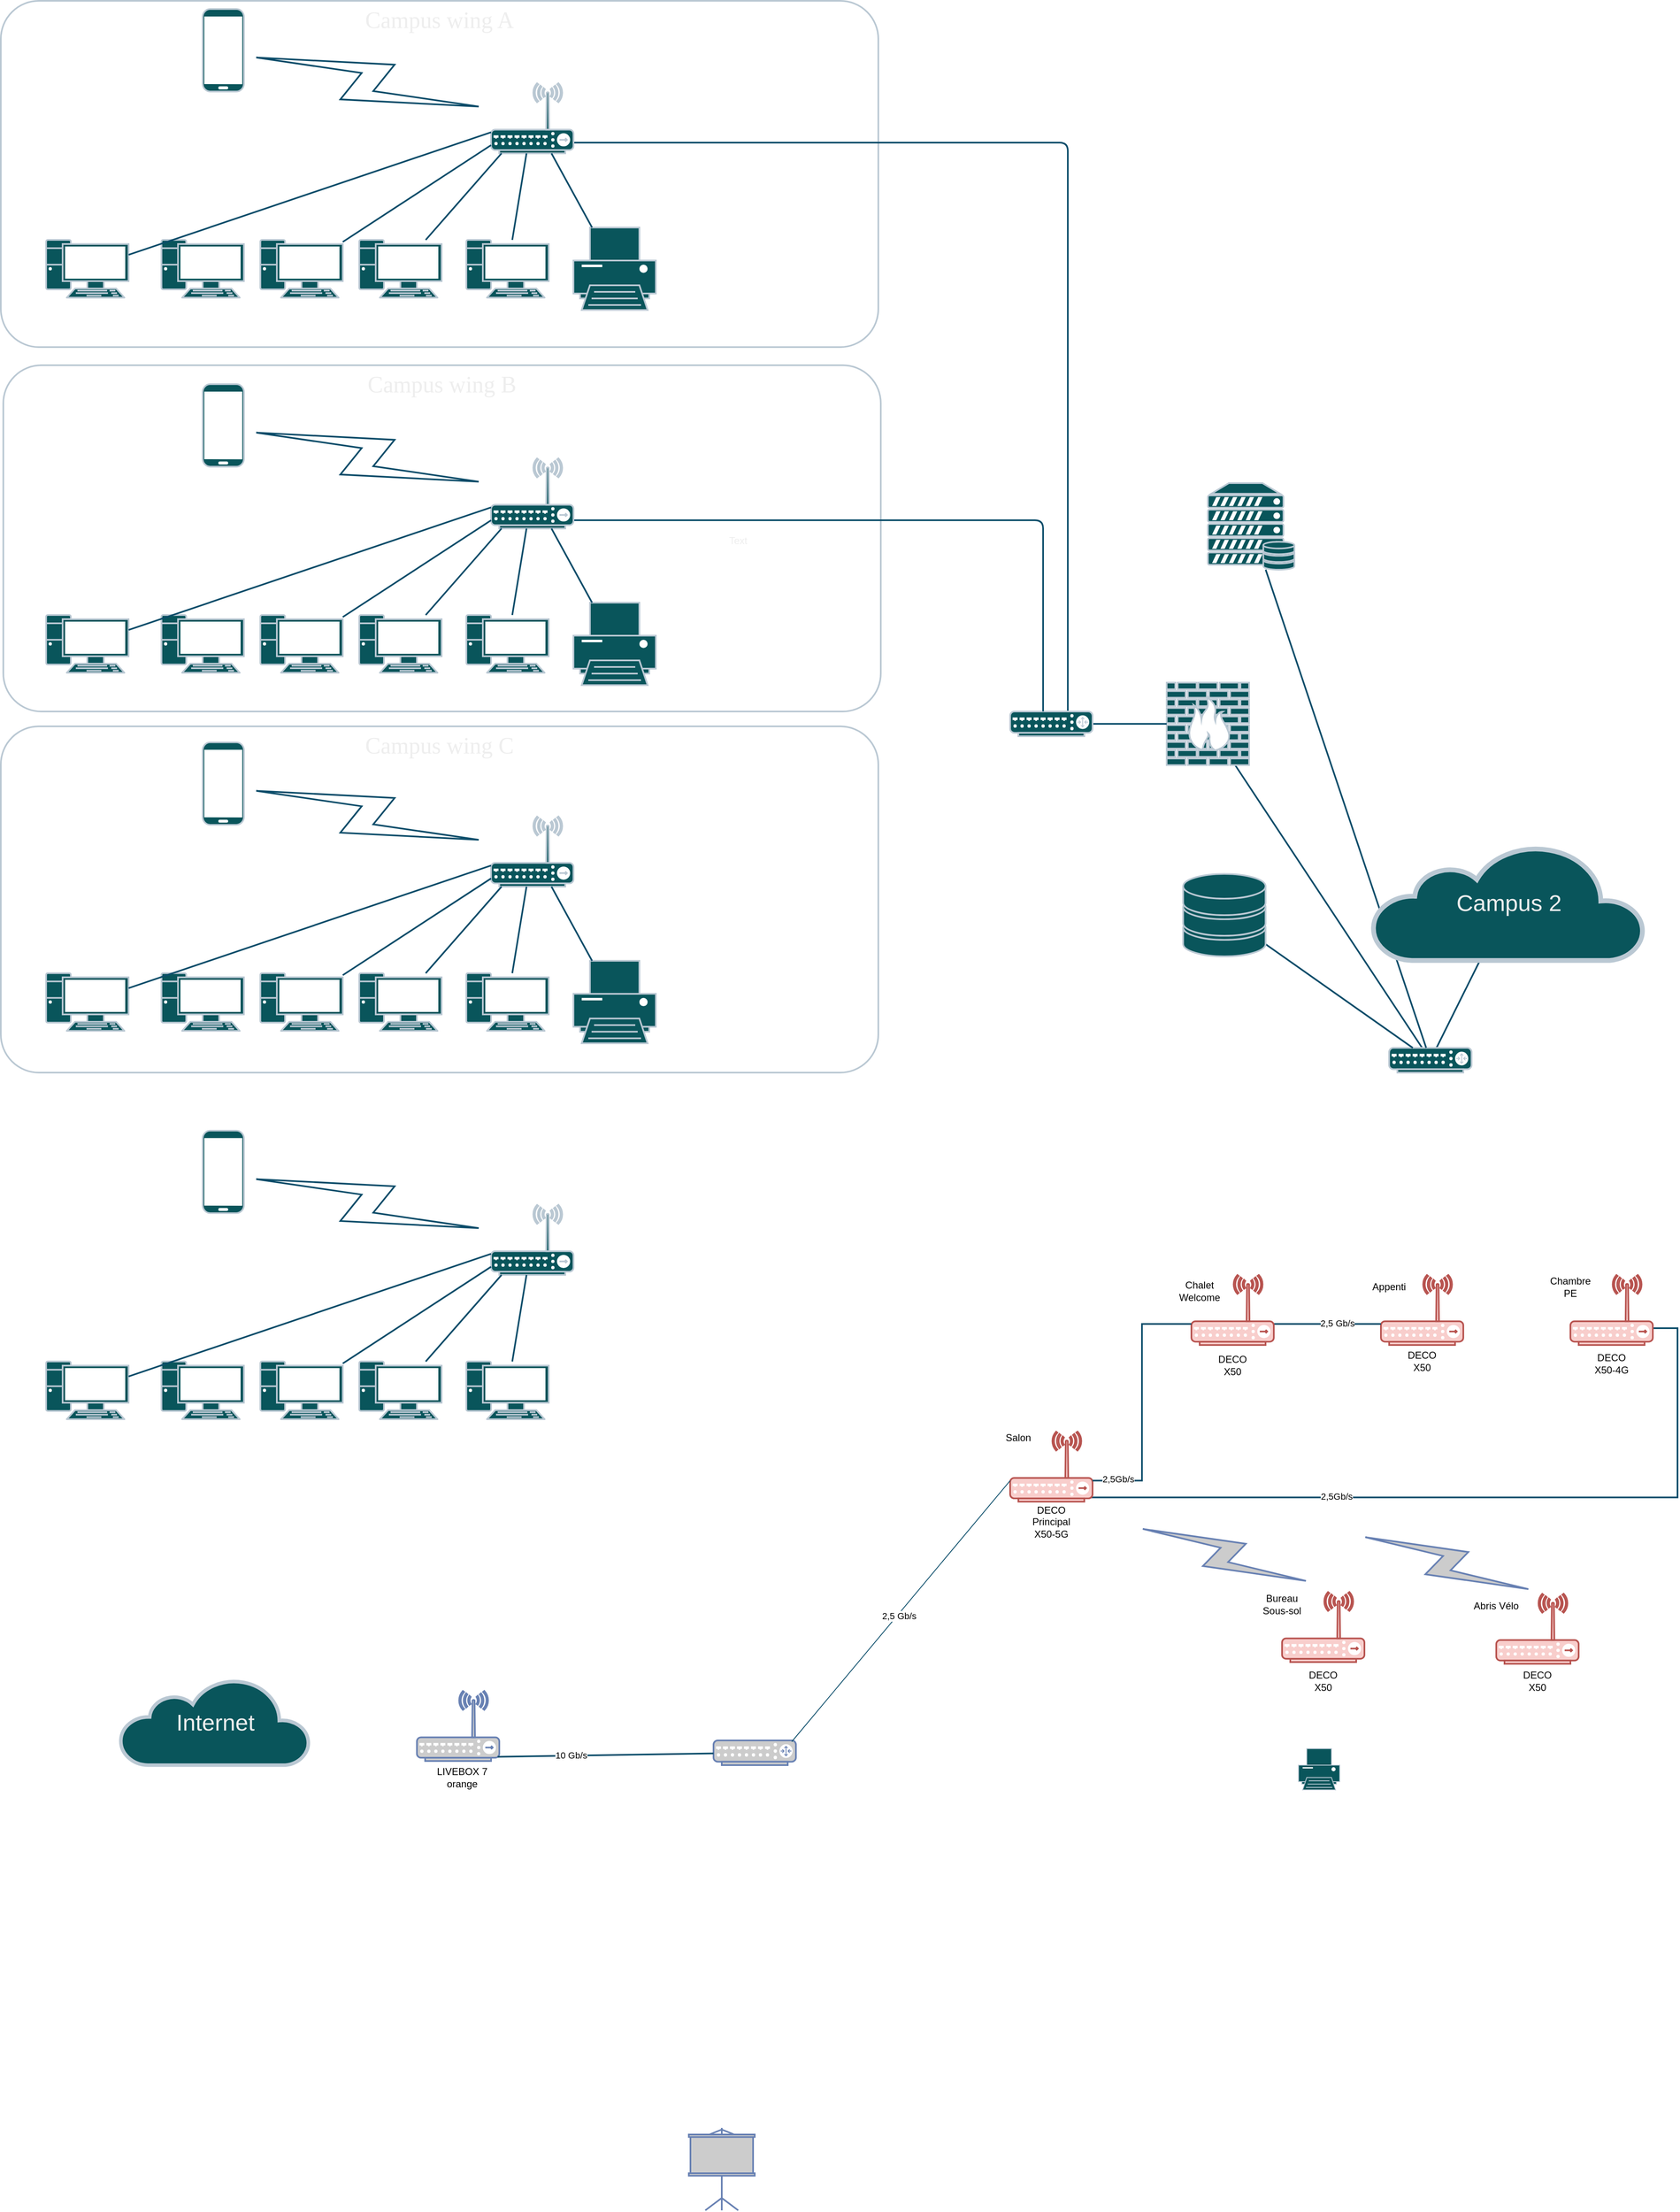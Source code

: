 <mxfile version="26.0.6">
  <diagram name="Page-1" id="bfe91b75-5d2c-26a0-9c1d-138518896778">
    <mxGraphModel dx="1122" dy="761" grid="1" gridSize="10" guides="1" tooltips="1" connect="1" arrows="1" fold="1" page="1" pageScale="1" pageWidth="1100" pageHeight="850" background="none" math="0" shadow="0">
      <root>
        <mxCell id="0" />
        <mxCell id="1" parent="0" />
        <mxCell id="7c3789c024ecab99-81" value="Campus wing C" style="rounded=1;whiteSpace=wrap;html=1;shadow=0;comic=0;strokeColor=#BAC8D3;strokeWidth=2;fillColor=none;fontFamily=Verdana;fontSize=28;fontColor=#EEEEEE;align=center;arcSize=11;verticalAlign=top;labelBackgroundColor=none;" parent="1" vertex="1">
          <mxGeometry x="75" y="900" width="1065" height="420" as="geometry" />
        </mxCell>
        <mxCell id="7c3789c024ecab99-79" value="Campus wing B" style="rounded=1;whiteSpace=wrap;html=1;shadow=0;comic=0;strokeColor=#BAC8D3;strokeWidth=2;fillColor=none;fontFamily=Verdana;fontSize=28;fontColor=#EEEEEE;align=center;arcSize=11;verticalAlign=top;labelBackgroundColor=none;" parent="1" vertex="1">
          <mxGeometry x="78" y="462" width="1065" height="420" as="geometry" />
        </mxCell>
        <mxCell id="7c3789c024ecab99-78" value="Campus wing A" style="rounded=1;whiteSpace=wrap;html=1;shadow=0;comic=0;strokeColor=#BAC8D3;strokeWidth=2;fillColor=none;fontFamily=Verdana;fontSize=28;fontColor=#EEEEEE;align=center;arcSize=11;verticalAlign=top;labelBackgroundColor=none;" parent="1" vertex="1">
          <mxGeometry x="75" y="20" width="1065" height="420" as="geometry" />
        </mxCell>
        <mxCell id="7c3789c024ecab99-55" style="edgeStyle=none;html=1;labelBackgroundColor=none;endArrow=none;endFill=0;strokeWidth=2;fontFamily=Verdana;fontSize=28;fontColor=default;strokeColor=#0B4D6A;" parent="1" source="7c3789c024ecab99-8" target="7c3789c024ecab99-54" edge="1">
          <mxGeometry relative="1" as="geometry">
            <mxPoint x="1660" y="837.0" as="targetPoint" />
          </mxGeometry>
        </mxCell>
        <mxCell id="7c3789c024ecab99-8" value="" style="fontColor=#EEEEEE;verticalAlign=top;verticalLabelPosition=bottom;labelPosition=center;align=center;html=1;fillColor=#09555B;strokeColor=#BAC8D3;gradientDirection=north;strokeWidth=2;shape=mxgraph.networks.firewall;rounded=0;shadow=0;comic=0;labelBackgroundColor=none;" parent="1" vertex="1">
          <mxGeometry x="1490" y="847" width="100" height="100" as="geometry" />
        </mxCell>
        <mxCell id="7c3789c024ecab99-18" style="edgeStyle=orthogonalEdgeStyle;html=1;labelBackgroundColor=none;endArrow=none;endFill=0;strokeWidth=2;fontFamily=Verdana;fontSize=15;fontColor=default;strokeColor=#0B4D6A;" parent="1" source="7c3789c024ecab99-9" target="7c3789c024ecab99-10" edge="1">
          <mxGeometry relative="1" as="geometry">
            <mxPoint x="1110" y="310" as="targetPoint" />
            <Array as="points">
              <mxPoint x="1370" y="192" />
            </Array>
          </mxGeometry>
        </mxCell>
        <mxCell id="7c3789c024ecab99-52" style="edgeStyle=none;html=1;labelBackgroundColor=none;endArrow=none;endFill=0;strokeWidth=2;fontFamily=Verdana;fontSize=15;fontColor=default;strokeColor=#0B4D6A;" parent="1" source="7c3789c024ecab99-10" target="7c3789c024ecab99-8" edge="1">
          <mxGeometry relative="1" as="geometry">
            <mxPoint x="1550.0" y="917" as="targetPoint" />
          </mxGeometry>
        </mxCell>
        <mxCell id="7c3789c024ecab99-10" value="" style="fontColor=#EEEEEE;verticalAlign=top;verticalLabelPosition=bottom;labelPosition=center;align=center;html=1;fillColor=#09555B;strokeColor=#BAC8D3;gradientDirection=north;strokeWidth=2;shape=mxgraph.networks.router;rounded=0;shadow=0;comic=0;labelBackgroundColor=none;" parent="1" vertex="1">
          <mxGeometry x="1300" y="882" width="100" height="30" as="geometry" />
        </mxCell>
        <mxCell id="7c3789c024ecab99-1" value="" style="fontColor=#EEEEEE;verticalAlign=top;verticalLabelPosition=bottom;labelPosition=center;align=center;html=1;fillColor=#09555B;strokeColor=#BAC8D3;gradientDirection=north;strokeWidth=2;shape=mxgraph.networks.pc;rounded=0;shadow=0;comic=0;labelBackgroundColor=none;" parent="1" vertex="1">
          <mxGeometry x="130.0" y="310" width="100" height="70" as="geometry" />
        </mxCell>
        <mxCell id="7c3789c024ecab99-2" value="" style="fontColor=#EEEEEE;verticalAlign=top;verticalLabelPosition=bottom;labelPosition=center;align=center;html=1;fillColor=#09555B;strokeColor=#BAC8D3;gradientDirection=north;strokeWidth=2;shape=mxgraph.networks.pc;rounded=0;shadow=0;comic=0;labelBackgroundColor=none;" parent="1" vertex="1">
          <mxGeometry x="270.0" y="310" width="100" height="70" as="geometry" />
        </mxCell>
        <mxCell id="7c3789c024ecab99-3" value="" style="fontColor=#EEEEEE;verticalAlign=top;verticalLabelPosition=bottom;labelPosition=center;align=center;html=1;fillColor=#09555B;strokeColor=#BAC8D3;gradientDirection=north;strokeWidth=2;shape=mxgraph.networks.pc;rounded=0;shadow=0;comic=0;labelBackgroundColor=none;" parent="1" vertex="1">
          <mxGeometry x="390.0" y="310" width="100" height="70" as="geometry" />
        </mxCell>
        <mxCell id="7c3789c024ecab99-4" value="" style="fontColor=#EEEEEE;verticalAlign=top;verticalLabelPosition=bottom;labelPosition=center;align=center;html=1;fillColor=#09555B;strokeColor=#BAC8D3;gradientDirection=north;strokeWidth=2;shape=mxgraph.networks.pc;rounded=0;shadow=0;comic=0;labelBackgroundColor=none;" parent="1" vertex="1">
          <mxGeometry x="510.0" y="310" width="100" height="70" as="geometry" />
        </mxCell>
        <mxCell id="7c3789c024ecab99-5" value="" style="fontColor=#EEEEEE;verticalAlign=top;verticalLabelPosition=bottom;labelPosition=center;align=center;html=1;fillColor=#09555B;strokeColor=#BAC8D3;gradientDirection=north;strokeWidth=2;shape=mxgraph.networks.pc;rounded=0;shadow=0;comic=0;labelBackgroundColor=none;" parent="1" vertex="1">
          <mxGeometry x="640.0" y="310" width="100" height="70" as="geometry" />
        </mxCell>
        <mxCell id="7c3789c024ecab99-6" value="" style="fontColor=#EEEEEE;verticalAlign=top;verticalLabelPosition=bottom;labelPosition=center;align=center;html=1;fillColor=#09555B;strokeColor=#BAC8D3;gradientDirection=north;strokeWidth=2;shape=mxgraph.networks.printer;rounded=0;shadow=0;comic=0;labelBackgroundColor=none;" parent="1" vertex="1">
          <mxGeometry x="770.0" y="295" width="100" height="100" as="geometry" />
        </mxCell>
        <mxCell id="7c3789c024ecab99-9" value="" style="fontColor=#EEEEEE;verticalAlign=top;verticalLabelPosition=bottom;labelPosition=center;align=center;html=1;fillColor=#09555B;strokeColor=#BAC8D3;gradientDirection=north;strokeWidth=2;shape=mxgraph.networks.wireless_hub;rounded=0;shadow=0;comic=0;labelBackgroundColor=none;" parent="1" vertex="1">
          <mxGeometry x="670.0" y="120" width="100" height="85" as="geometry" />
        </mxCell>
        <mxCell id="7c3789c024ecab99-13" style="edgeStyle=none;html=1;labelBackgroundColor=none;endArrow=none;endFill=0;strokeWidth=2;fontFamily=Verdana;fontSize=15;fontColor=default;strokeColor=#0B4D6A;" parent="1" source="7c3789c024ecab99-1" target="7c3789c024ecab99-9" edge="1">
          <mxGeometry relative="1" as="geometry">
            <mxPoint x="650.0" y="240" as="targetPoint" />
          </mxGeometry>
        </mxCell>
        <mxCell id="7c3789c024ecab99-14" style="edgeStyle=none;html=1;labelBackgroundColor=none;endArrow=none;endFill=0;strokeWidth=2;fontFamily=Verdana;fontSize=15;fontColor=default;strokeColor=#0B4D6A;" parent="1" source="7c3789c024ecab99-3" target="7c3789c024ecab99-9" edge="1">
          <mxGeometry relative="1" as="geometry" />
        </mxCell>
        <mxCell id="7c3789c024ecab99-15" style="edgeStyle=none;html=1;labelBackgroundColor=none;endArrow=none;endFill=0;strokeWidth=2;fontFamily=Verdana;fontSize=15;fontColor=default;strokeColor=#0B4D6A;" parent="1" source="7c3789c024ecab99-4" target="7c3789c024ecab99-9" edge="1">
          <mxGeometry relative="1" as="geometry" />
        </mxCell>
        <mxCell id="7c3789c024ecab99-16" style="edgeStyle=none;html=1;labelBackgroundColor=none;endArrow=none;endFill=0;strokeWidth=2;fontFamily=Verdana;fontSize=15;fontColor=default;strokeColor=#0B4D6A;" parent="1" source="7c3789c024ecab99-5" target="7c3789c024ecab99-9" edge="1">
          <mxGeometry relative="1" as="geometry" />
        </mxCell>
        <mxCell id="7c3789c024ecab99-17" style="edgeStyle=none;html=1;labelBackgroundColor=none;endArrow=none;endFill=0;strokeWidth=2;fontFamily=Verdana;fontSize=15;fontColor=default;strokeColor=#0B4D6A;" parent="1" source="7c3789c024ecab99-6" target="7c3789c024ecab99-9" edge="1">
          <mxGeometry relative="1" as="geometry" />
        </mxCell>
        <mxCell id="7c3789c024ecab99-11" value="" style="html=1;strokeColor=#0B4D6A;gradientDirection=north;strokeWidth=2;shape=mxgraph.networks.comm_link_edge;html=1;labelBackgroundColor=none;endArrow=none;endFill=0;fontFamily=Verdana;fontSize=20;fontColor=default;" parent="1" source="7c3789c024ecab99-9" target="7c3789c024ecab99-12" edge="1">
          <mxGeometry width="100" height="100" relative="1" as="geometry">
            <mxPoint x="900.0" y="220" as="sourcePoint" />
            <mxPoint x="603.0" y="133" as="targetPoint" />
          </mxGeometry>
        </mxCell>
        <mxCell id="7c3789c024ecab99-12" value="" style="fontColor=#EEEEEE;verticalAlign=top;verticalLabelPosition=bottom;labelPosition=center;align=center;html=1;fillColor=#09555B;strokeColor=#BAC8D3;gradientDirection=north;strokeWidth=2;shape=mxgraph.networks.mobile;rounded=0;shadow=0;comic=0;labelBackgroundColor=none;" parent="1" vertex="1">
          <mxGeometry x="320.0" y="30" width="50" height="100" as="geometry" />
        </mxCell>
        <mxCell id="7c3789c024ecab99-20" value="" style="fontColor=#EEEEEE;verticalAlign=top;verticalLabelPosition=bottom;labelPosition=center;align=center;html=1;fillColor=#09555B;strokeColor=#BAC8D3;gradientDirection=north;strokeWidth=2;shape=mxgraph.networks.pc;rounded=0;shadow=0;comic=0;labelBackgroundColor=none;" parent="1" vertex="1">
          <mxGeometry x="130.0" y="765" width="100" height="70" as="geometry" />
        </mxCell>
        <mxCell id="7c3789c024ecab99-21" value="" style="fontColor=#EEEEEE;verticalAlign=top;verticalLabelPosition=bottom;labelPosition=center;align=center;html=1;fillColor=#09555B;strokeColor=#BAC8D3;gradientDirection=north;strokeWidth=2;shape=mxgraph.networks.pc;rounded=0;shadow=0;comic=0;labelBackgroundColor=none;" parent="1" vertex="1">
          <mxGeometry x="270.0" y="765" width="100" height="70" as="geometry" />
        </mxCell>
        <mxCell id="7c3789c024ecab99-23" value="" style="fontColor=#EEEEEE;verticalAlign=top;verticalLabelPosition=bottom;labelPosition=center;align=center;html=1;fillColor=#09555B;strokeColor=#BAC8D3;gradientDirection=north;strokeWidth=2;shape=mxgraph.networks.pc;rounded=0;shadow=0;comic=0;labelBackgroundColor=none;" parent="1" vertex="1">
          <mxGeometry x="390.0" y="765" width="100" height="70" as="geometry" />
        </mxCell>
        <mxCell id="7c3789c024ecab99-25" value="" style="fontColor=#EEEEEE;verticalAlign=top;verticalLabelPosition=bottom;labelPosition=center;align=center;html=1;fillColor=#09555B;strokeColor=#BAC8D3;gradientDirection=north;strokeWidth=2;shape=mxgraph.networks.pc;rounded=0;shadow=0;comic=0;labelBackgroundColor=none;" parent="1" vertex="1">
          <mxGeometry x="510.0" y="765" width="100" height="70" as="geometry" />
        </mxCell>
        <mxCell id="7c3789c024ecab99-27" value="" style="fontColor=#EEEEEE;verticalAlign=top;verticalLabelPosition=bottom;labelPosition=center;align=center;html=1;fillColor=#09555B;strokeColor=#BAC8D3;gradientDirection=north;strokeWidth=2;shape=mxgraph.networks.pc;rounded=0;shadow=0;comic=0;labelBackgroundColor=none;" parent="1" vertex="1">
          <mxGeometry x="640.0" y="765" width="100" height="70" as="geometry" />
        </mxCell>
        <mxCell id="7c3789c024ecab99-29" value="" style="fontColor=#EEEEEE;verticalAlign=top;verticalLabelPosition=bottom;labelPosition=center;align=center;html=1;fillColor=#09555B;strokeColor=#BAC8D3;gradientDirection=north;strokeWidth=2;shape=mxgraph.networks.printer;rounded=0;shadow=0;comic=0;labelBackgroundColor=none;" parent="1" vertex="1">
          <mxGeometry x="770.0" y="750" width="100" height="100" as="geometry" />
        </mxCell>
        <mxCell id="7c3789c024ecab99-50" style="edgeStyle=orthogonalEdgeStyle;html=1;labelBackgroundColor=none;endArrow=none;endFill=0;strokeWidth=2;fontFamily=Verdana;fontSize=15;fontColor=default;strokeColor=#0B4D6A;" parent="1" source="7c3789c024ecab99-30" target="7c3789c024ecab99-10" edge="1">
          <mxGeometry relative="1" as="geometry">
            <mxPoint x="1080.0" y="410" as="targetPoint" />
            <mxPoint x="1200" y="620" as="sourcePoint" />
            <Array as="points">
              <mxPoint x="1340" y="650" />
            </Array>
          </mxGeometry>
        </mxCell>
        <mxCell id="7c3789c024ecab99-30" value="" style="fontColor=#EEEEEE;verticalAlign=top;verticalLabelPosition=bottom;labelPosition=center;align=center;html=1;fillColor=#09555B;strokeColor=#BAC8D3;gradientDirection=north;strokeWidth=2;shape=mxgraph.networks.wireless_hub;rounded=0;shadow=0;comic=0;labelBackgroundColor=none;" parent="1" vertex="1">
          <mxGeometry x="670.0" y="575" width="100" height="85" as="geometry" />
        </mxCell>
        <mxCell id="7c3789c024ecab99-19" style="edgeStyle=none;html=1;labelBackgroundColor=none;endArrow=none;endFill=0;strokeWidth=2;fontFamily=Verdana;fontSize=15;fontColor=default;strokeColor=#0B4D6A;" parent="1" source="7c3789c024ecab99-20" target="7c3789c024ecab99-30" edge="1">
          <mxGeometry relative="1" as="geometry">
            <mxPoint x="650.0" y="695" as="targetPoint" />
          </mxGeometry>
        </mxCell>
        <mxCell id="7c3789c024ecab99-22" style="edgeStyle=none;html=1;labelBackgroundColor=none;endArrow=none;endFill=0;strokeWidth=2;fontFamily=Verdana;fontSize=15;fontColor=default;strokeColor=#0B4D6A;" parent="1" source="7c3789c024ecab99-23" target="7c3789c024ecab99-30" edge="1">
          <mxGeometry relative="1" as="geometry" />
        </mxCell>
        <mxCell id="7c3789c024ecab99-24" style="edgeStyle=none;html=1;labelBackgroundColor=none;endArrow=none;endFill=0;strokeWidth=2;fontFamily=Verdana;fontSize=15;fontColor=default;strokeColor=#0B4D6A;" parent="1" source="7c3789c024ecab99-25" target="7c3789c024ecab99-30" edge="1">
          <mxGeometry relative="1" as="geometry" />
        </mxCell>
        <mxCell id="7c3789c024ecab99-26" style="edgeStyle=none;html=1;labelBackgroundColor=none;endArrow=none;endFill=0;strokeWidth=2;fontFamily=Verdana;fontSize=15;fontColor=default;strokeColor=#0B4D6A;" parent="1" source="7c3789c024ecab99-27" target="7c3789c024ecab99-30" edge="1">
          <mxGeometry relative="1" as="geometry" />
        </mxCell>
        <mxCell id="7c3789c024ecab99-28" style="edgeStyle=none;html=1;labelBackgroundColor=none;endArrow=none;endFill=0;strokeWidth=2;fontFamily=Verdana;fontSize=15;fontColor=default;strokeColor=#0B4D6A;" parent="1" source="7c3789c024ecab99-29" target="7c3789c024ecab99-30" edge="1">
          <mxGeometry relative="1" as="geometry" />
        </mxCell>
        <mxCell id="7c3789c024ecab99-31" value="" style="html=1;strokeColor=#0B4D6A;gradientDirection=north;strokeWidth=2;shape=mxgraph.networks.comm_link_edge;html=1;labelBackgroundColor=none;endArrow=none;endFill=0;fontFamily=Verdana;fontSize=20;fontColor=default;" parent="1" source="7c3789c024ecab99-30" target="7c3789c024ecab99-32" edge="1">
          <mxGeometry width="100" height="100" relative="1" as="geometry">
            <mxPoint x="900.0" y="675" as="sourcePoint" />
            <mxPoint x="603.0" y="588" as="targetPoint" />
          </mxGeometry>
        </mxCell>
        <mxCell id="7c3789c024ecab99-32" value="" style="fontColor=#EEEEEE;verticalAlign=top;verticalLabelPosition=bottom;labelPosition=center;align=center;html=1;fillColor=#09555B;strokeColor=#BAC8D3;gradientDirection=north;strokeWidth=2;shape=mxgraph.networks.mobile;rounded=0;shadow=0;comic=0;labelBackgroundColor=none;" parent="1" vertex="1">
          <mxGeometry x="320.0" y="485" width="50" height="100" as="geometry" />
        </mxCell>
        <mxCell id="7c3789c024ecab99-34" value="" style="fontColor=#EEEEEE;verticalAlign=top;verticalLabelPosition=bottom;labelPosition=center;align=center;html=1;fillColor=#09555B;strokeColor=#BAC8D3;gradientDirection=north;strokeWidth=2;shape=mxgraph.networks.pc;rounded=0;shadow=0;comic=0;labelBackgroundColor=none;" parent="1" vertex="1">
          <mxGeometry x="130.0" y="1199.412" width="100" height="70" as="geometry" />
        </mxCell>
        <mxCell id="7c3789c024ecab99-35" value="" style="fontColor=#EEEEEE;verticalAlign=top;verticalLabelPosition=bottom;labelPosition=center;align=center;html=1;fillColor=#09555B;strokeColor=#BAC8D3;gradientDirection=north;strokeWidth=2;shape=mxgraph.networks.pc;rounded=0;shadow=0;comic=0;labelBackgroundColor=none;" parent="1" vertex="1">
          <mxGeometry x="270.0" y="1199.412" width="100" height="70" as="geometry" />
        </mxCell>
        <mxCell id="7c3789c024ecab99-37" value="" style="fontColor=#EEEEEE;verticalAlign=top;verticalLabelPosition=bottom;labelPosition=center;align=center;html=1;fillColor=#09555B;strokeColor=#BAC8D3;gradientDirection=north;strokeWidth=2;shape=mxgraph.networks.pc;rounded=0;shadow=0;comic=0;labelBackgroundColor=none;" parent="1" vertex="1">
          <mxGeometry x="390.0" y="1199.412" width="100" height="70" as="geometry" />
        </mxCell>
        <mxCell id="7c3789c024ecab99-39" value="" style="fontColor=#EEEEEE;verticalAlign=top;verticalLabelPosition=bottom;labelPosition=center;align=center;html=1;fillColor=#09555B;strokeColor=#BAC8D3;gradientDirection=north;strokeWidth=2;shape=mxgraph.networks.pc;rounded=0;shadow=0;comic=0;labelBackgroundColor=none;" parent="1" vertex="1">
          <mxGeometry x="510.0" y="1199.412" width="100" height="70" as="geometry" />
        </mxCell>
        <mxCell id="7c3789c024ecab99-41" value="" style="fontColor=#EEEEEE;verticalAlign=top;verticalLabelPosition=bottom;labelPosition=center;align=center;html=1;fillColor=#09555B;strokeColor=#BAC8D3;gradientDirection=north;strokeWidth=2;shape=mxgraph.networks.pc;rounded=0;shadow=0;comic=0;labelBackgroundColor=none;" parent="1" vertex="1">
          <mxGeometry x="640.0" y="1199.412" width="100" height="70" as="geometry" />
        </mxCell>
        <mxCell id="7c3789c024ecab99-43" value="" style="fontColor=#EEEEEE;verticalAlign=top;verticalLabelPosition=bottom;labelPosition=center;align=center;html=1;fillColor=#09555B;strokeColor=#BAC8D3;gradientDirection=north;strokeWidth=2;shape=mxgraph.networks.printer;rounded=0;shadow=0;comic=0;labelBackgroundColor=none;" parent="1" vertex="1">
          <mxGeometry x="770.0" y="1184.412" width="100" height="100" as="geometry" />
        </mxCell>
        <mxCell id="7c3789c024ecab99-44" value="" style="fontColor=#EEEEEE;verticalAlign=top;verticalLabelPosition=bottom;labelPosition=center;align=center;html=1;fillColor=#09555B;strokeColor=#BAC8D3;gradientDirection=north;strokeWidth=2;shape=mxgraph.networks.wireless_hub;rounded=0;shadow=0;comic=0;labelBackgroundColor=none;" parent="1" vertex="1">
          <mxGeometry x="670.0" y="1009.412" width="100" height="85" as="geometry" />
        </mxCell>
        <mxCell id="7c3789c024ecab99-33" style="edgeStyle=none;html=1;labelBackgroundColor=none;endArrow=none;endFill=0;strokeWidth=2;fontFamily=Verdana;fontSize=15;fontColor=default;strokeColor=#0B4D6A;" parent="1" source="7c3789c024ecab99-34" target="7c3789c024ecab99-44" edge="1">
          <mxGeometry relative="1" as="geometry">
            <mxPoint x="650.0" y="1129.412" as="targetPoint" />
          </mxGeometry>
        </mxCell>
        <mxCell id="7c3789c024ecab99-36" style="edgeStyle=none;html=1;labelBackgroundColor=none;endArrow=none;endFill=0;strokeWidth=2;fontFamily=Verdana;fontSize=15;fontColor=default;strokeColor=#0B4D6A;" parent="1" source="7c3789c024ecab99-37" target="7c3789c024ecab99-44" edge="1">
          <mxGeometry relative="1" as="geometry" />
        </mxCell>
        <mxCell id="7c3789c024ecab99-38" style="edgeStyle=none;html=1;labelBackgroundColor=none;endArrow=none;endFill=0;strokeWidth=2;fontFamily=Verdana;fontSize=15;fontColor=default;strokeColor=#0B4D6A;" parent="1" source="7c3789c024ecab99-39" target="7c3789c024ecab99-44" edge="1">
          <mxGeometry relative="1" as="geometry" />
        </mxCell>
        <mxCell id="7c3789c024ecab99-40" style="edgeStyle=none;html=1;labelBackgroundColor=none;endArrow=none;endFill=0;strokeWidth=2;fontFamily=Verdana;fontSize=15;fontColor=default;strokeColor=#0B4D6A;" parent="1" source="7c3789c024ecab99-41" target="7c3789c024ecab99-44" edge="1">
          <mxGeometry relative="1" as="geometry" />
        </mxCell>
        <mxCell id="7c3789c024ecab99-42" style="edgeStyle=none;html=1;labelBackgroundColor=none;endArrow=none;endFill=0;strokeWidth=2;fontFamily=Verdana;fontSize=15;fontColor=default;strokeColor=#0B4D6A;" parent="1" source="7c3789c024ecab99-43" target="7c3789c024ecab99-44" edge="1">
          <mxGeometry relative="1" as="geometry" />
        </mxCell>
        <mxCell id="7c3789c024ecab99-45" value="" style="html=1;strokeColor=#0B4D6A;gradientDirection=north;strokeWidth=2;shape=mxgraph.networks.comm_link_edge;html=1;labelBackgroundColor=none;endArrow=none;endFill=0;fontFamily=Verdana;fontSize=20;fontColor=default;" parent="1" source="7c3789c024ecab99-44" target="7c3789c024ecab99-46" edge="1">
          <mxGeometry width="100" height="100" relative="1" as="geometry">
            <mxPoint x="900.0" y="1109.412" as="sourcePoint" />
            <mxPoint x="603.0" y="1022.412" as="targetPoint" />
          </mxGeometry>
        </mxCell>
        <mxCell id="7c3789c024ecab99-46" value="" style="fontColor=#EEEEEE;verticalAlign=top;verticalLabelPosition=bottom;labelPosition=center;align=center;html=1;fillColor=#09555B;strokeColor=#BAC8D3;gradientDirection=north;strokeWidth=2;shape=mxgraph.networks.mobile;rounded=0;shadow=0;comic=0;labelBackgroundColor=none;" parent="1" vertex="1">
          <mxGeometry x="320.0" y="919.412" width="50" height="100" as="geometry" />
        </mxCell>
        <mxCell id="7c3789c024ecab99-53" value="Internet" style="html=1;fillColor=#09555B;strokeColor=#BAC8D3;gradientDirection=north;strokeWidth=2;shape=mxgraph.networks.cloud;fontColor=#EEEEEE;rounded=0;shadow=0;comic=0;align=center;fontSize=28;labelBackgroundColor=none;" parent="1" vertex="1">
          <mxGeometry x="220" y="2055" width="230" height="105" as="geometry" />
        </mxCell>
        <mxCell id="7c3789c024ecab99-77" style="edgeStyle=none;html=1;labelBackgroundColor=none;endArrow=none;endFill=0;strokeWidth=2;fontFamily=Verdana;fontSize=28;fontColor=default;strokeColor=#0B4D6A;" parent="1" source="7c3789c024ecab99-54" target="7c3789c024ecab99-76" edge="1">
          <mxGeometry relative="1" as="geometry" />
        </mxCell>
        <mxCell id="7c3789c024ecab99-54" value="" style="fontColor=#EEEEEE;verticalAlign=top;verticalLabelPosition=bottom;labelPosition=center;align=center;html=1;fillColor=#09555B;strokeColor=#BAC8D3;gradientDirection=north;strokeWidth=2;shape=mxgraph.networks.router;rounded=0;shadow=0;comic=0;labelBackgroundColor=none;" parent="1" vertex="1">
          <mxGeometry x="1760" y="1290" width="100" height="30" as="geometry" />
        </mxCell>
        <mxCell id="7c3789c024ecab99-60" style="edgeStyle=none;html=1;labelBackgroundColor=none;endArrow=none;endFill=0;strokeWidth=2;fontFamily=Verdana;fontSize=28;fontColor=default;strokeColor=#0B4D6A;" parent="1" source="7c3789c024ecab99-57" target="7c3789c024ecab99-54" edge="1">
          <mxGeometry relative="1" as="geometry" />
        </mxCell>
        <mxCell id="7c3789c024ecab99-57" value="" style="fontColor=#EEEEEE;verticalAlign=top;verticalLabelPosition=bottom;labelPosition=center;align=center;html=1;fillColor=#09555B;strokeColor=#BAC8D3;gradientDirection=north;strokeWidth=2;shape=mxgraph.networks.storage;rounded=0;shadow=0;comic=0;labelBackgroundColor=none;" parent="1" vertex="1">
          <mxGeometry x="1510" y="1079" width="100" height="100" as="geometry" />
        </mxCell>
        <mxCell id="7c3789c024ecab99-59" style="edgeStyle=none;html=1;labelBackgroundColor=none;endArrow=none;endFill=0;strokeWidth=2;fontFamily=Verdana;fontSize=28;fontColor=default;strokeColor=#0B4D6A;" parent="1" source="7c3789c024ecab99-58" target="7c3789c024ecab99-54" edge="1">
          <mxGeometry relative="1" as="geometry">
            <mxPoint x="1570" y="827" as="targetPoint" />
          </mxGeometry>
        </mxCell>
        <mxCell id="7c3789c024ecab99-58" value="" style="fontColor=#EEEEEE;verticalAlign=top;verticalLabelPosition=bottom;labelPosition=center;align=center;html=1;fillColor=#09555B;strokeColor=#BAC8D3;gradientDirection=north;strokeWidth=2;shape=mxgraph.networks.server_storage;rounded=0;shadow=0;comic=0;labelBackgroundColor=none;" parent="1" vertex="1">
          <mxGeometry x="1540" y="605" width="105" height="105" as="geometry" />
        </mxCell>
        <mxCell id="7c3789c024ecab99-61" value="" style="fontColor=#EEEEEE;verticalAlign=top;verticalLabelPosition=bottom;labelPosition=center;align=center;html=1;fillColor=#09555B;strokeColor=#BAC8D3;gradientDirection=north;strokeWidth=2;shape=mxgraph.networks.pc;rounded=0;shadow=0;comic=0;labelBackgroundColor=none;" parent="1" vertex="1">
          <mxGeometry x="130.0" y="1670.412" width="100" height="70" as="geometry" />
        </mxCell>
        <mxCell id="7c3789c024ecab99-62" value="" style="fontColor=#EEEEEE;verticalAlign=top;verticalLabelPosition=bottom;labelPosition=center;align=center;html=1;fillColor=#09555B;strokeColor=#BAC8D3;gradientDirection=north;strokeWidth=2;shape=mxgraph.networks.pc;rounded=0;shadow=0;comic=0;labelBackgroundColor=none;" parent="1" vertex="1">
          <mxGeometry x="270.0" y="1670.412" width="100" height="70" as="geometry" />
        </mxCell>
        <mxCell id="7c3789c024ecab99-63" value="" style="fontColor=#EEEEEE;verticalAlign=top;verticalLabelPosition=bottom;labelPosition=center;align=center;html=1;fillColor=#09555B;strokeColor=#BAC8D3;gradientDirection=north;strokeWidth=2;shape=mxgraph.networks.pc;rounded=0;shadow=0;comic=0;labelBackgroundColor=none;" parent="1" vertex="1">
          <mxGeometry x="390.0" y="1670.412" width="100" height="70" as="geometry" />
        </mxCell>
        <mxCell id="7c3789c024ecab99-64" value="" style="fontColor=#EEEEEE;verticalAlign=top;verticalLabelPosition=bottom;labelPosition=center;align=center;html=1;fillColor=#09555B;strokeColor=#BAC8D3;gradientDirection=north;strokeWidth=2;shape=mxgraph.networks.pc;rounded=0;shadow=0;comic=0;labelBackgroundColor=none;" parent="1" vertex="1">
          <mxGeometry x="510.0" y="1670.412" width="100" height="70" as="geometry" />
        </mxCell>
        <mxCell id="7c3789c024ecab99-65" value="" style="fontColor=#EEEEEE;verticalAlign=top;verticalLabelPosition=bottom;labelPosition=center;align=center;html=1;fillColor=#09555B;strokeColor=#BAC8D3;gradientDirection=north;strokeWidth=2;shape=mxgraph.networks.pc;rounded=0;shadow=0;comic=0;labelBackgroundColor=none;" parent="1" vertex="1">
          <mxGeometry x="640.0" y="1670.412" width="100" height="70" as="geometry" />
        </mxCell>
        <mxCell id="7c3789c024ecab99-66" value="" style="fontColor=#EEEEEE;verticalAlign=top;verticalLabelPosition=bottom;labelPosition=center;align=center;html=1;fillColor=#09555B;strokeColor=#BAC8D3;gradientDirection=north;strokeWidth=2;shape=mxgraph.networks.printer;rounded=0;shadow=0;comic=0;labelBackgroundColor=none;" parent="1" vertex="1">
          <mxGeometry x="1650" y="2140" width="50" height="50" as="geometry" />
        </mxCell>
        <mxCell id="7c3789c024ecab99-67" value="" style="fontColor=#EEEEEE;verticalAlign=top;verticalLabelPosition=bottom;labelPosition=center;align=center;html=1;fillColor=#09555B;strokeColor=#BAC8D3;gradientDirection=north;strokeWidth=2;shape=mxgraph.networks.wireless_hub;rounded=0;shadow=0;comic=0;labelBackgroundColor=none;" parent="1" vertex="1">
          <mxGeometry x="670.0" y="1480.412" width="100" height="85" as="geometry" />
        </mxCell>
        <mxCell id="7c3789c024ecab99-68" style="edgeStyle=none;html=1;labelBackgroundColor=none;endArrow=none;endFill=0;strokeWidth=2;fontFamily=Verdana;fontSize=15;fontColor=default;strokeColor=#0B4D6A;" parent="1" source="7c3789c024ecab99-61" target="7c3789c024ecab99-67" edge="1">
          <mxGeometry relative="1" as="geometry">
            <mxPoint x="650.0" y="1600.412" as="targetPoint" />
          </mxGeometry>
        </mxCell>
        <mxCell id="7c3789c024ecab99-69" style="edgeStyle=none;html=1;labelBackgroundColor=none;endArrow=none;endFill=0;strokeWidth=2;fontFamily=Verdana;fontSize=15;fontColor=default;strokeColor=#0B4D6A;" parent="1" source="7c3789c024ecab99-63" target="7c3789c024ecab99-67" edge="1">
          <mxGeometry relative="1" as="geometry" />
        </mxCell>
        <mxCell id="7c3789c024ecab99-70" style="edgeStyle=none;html=1;labelBackgroundColor=none;endArrow=none;endFill=0;strokeWidth=2;fontFamily=Verdana;fontSize=15;fontColor=default;strokeColor=#0B4D6A;" parent="1" source="7c3789c024ecab99-64" target="7c3789c024ecab99-67" edge="1">
          <mxGeometry relative="1" as="geometry" />
        </mxCell>
        <mxCell id="7c3789c024ecab99-71" style="edgeStyle=none;html=1;labelBackgroundColor=none;endArrow=none;endFill=0;strokeWidth=2;fontFamily=Verdana;fontSize=15;fontColor=default;strokeColor=#0B4D6A;" parent="1" source="7c3789c024ecab99-65" target="7c3789c024ecab99-67" edge="1">
          <mxGeometry relative="1" as="geometry" />
        </mxCell>
        <mxCell id="7c3789c024ecab99-73" value="" style="html=1;strokeColor=#0B4D6A;gradientDirection=north;strokeWidth=2;shape=mxgraph.networks.comm_link_edge;html=1;labelBackgroundColor=none;endArrow=none;endFill=0;fontFamily=Verdana;fontSize=20;fontColor=default;" parent="1" source="7c3789c024ecab99-67" target="7c3789c024ecab99-74" edge="1">
          <mxGeometry width="100" height="100" relative="1" as="geometry">
            <mxPoint x="900.0" y="1580.412" as="sourcePoint" />
            <mxPoint x="603.0" y="1493.412" as="targetPoint" />
          </mxGeometry>
        </mxCell>
        <mxCell id="7c3789c024ecab99-74" value="" style="fontColor=#EEEEEE;verticalAlign=top;verticalLabelPosition=bottom;labelPosition=center;align=center;html=1;fillColor=#09555B;strokeColor=#BAC8D3;gradientDirection=north;strokeWidth=2;shape=mxgraph.networks.mobile;rounded=0;shadow=0;comic=0;labelBackgroundColor=none;" parent="1" vertex="1">
          <mxGeometry x="320.0" y="1390.412" width="50" height="100" as="geometry" />
        </mxCell>
        <mxCell id="7c3789c024ecab99-76" value="Campus 2" style="html=1;fillColor=#09555B;strokeColor=#BAC8D3;gradientDirection=north;strokeWidth=2;shape=mxgraph.networks.cloud;fontColor=#EEEEEE;rounded=0;shadow=0;comic=0;align=center;fontSize=28;labelBackgroundColor=none;" parent="1" vertex="1">
          <mxGeometry x="1740" y="1044" width="330" height="140" as="geometry" />
        </mxCell>
        <mxCell id="aWgSfp9aVasEZMajH60C-1" value="" style="fontColor=#0066CC;verticalAlign=top;verticalLabelPosition=bottom;labelPosition=center;align=center;html=1;outlineConnect=0;fillColor=#CCCCCC;strokeColor=#6881B3;gradientColor=none;gradientDirection=north;strokeWidth=2;shape=mxgraph.networks.wireless_hub;" vertex="1" parent="1">
          <mxGeometry x="580" y="2070" width="100" height="85" as="geometry" />
        </mxCell>
        <mxCell id="aWgSfp9aVasEZMajH60C-2" value="" style="fontColor=#0066CC;verticalAlign=top;verticalLabelPosition=bottom;labelPosition=center;align=center;html=1;outlineConnect=0;fillColor=#CCCCCC;strokeColor=#6881B3;gradientColor=none;gradientDirection=north;strokeWidth=2;shape=mxgraph.networks.router;" vertex="1" parent="1">
          <mxGeometry x="940" y="2130" width="100" height="30" as="geometry" />
        </mxCell>
        <mxCell id="aWgSfp9aVasEZMajH60C-43" style="edgeStyle=orthogonalEdgeStyle;rounded=0;orthogonalLoop=1;jettySize=auto;html=1;exitX=0.98;exitY=0.94;exitDx=0;exitDy=0;exitPerimeter=0;strokeColor=#0B4D6A;endArrow=none;endFill=0;strokeWidth=2;" edge="1" parent="1" source="aWgSfp9aVasEZMajH60C-3" target="aWgSfp9aVasEZMajH60C-6">
          <mxGeometry relative="1" as="geometry">
            <Array as="points">
              <mxPoint x="2110" y="1835" />
              <mxPoint x="2110" y="1630" />
            </Array>
          </mxGeometry>
        </mxCell>
        <mxCell id="aWgSfp9aVasEZMajH60C-44" value="&lt;span style=&quot;caret-color: rgba(0, 0, 0, 0); color: rgb(0, 0, 0);&quot;&gt;2,5Gb/s&lt;/span&gt;" style="edgeLabel;html=1;align=center;verticalAlign=middle;resizable=0;points=[];strokeColor=#BAC8D3;fontColor=#EEEEEE;fillColor=#09555B;" vertex="1" connectable="0" parent="aWgSfp9aVasEZMajH60C-43">
          <mxGeometry x="-0.371" y="2" relative="1" as="geometry">
            <mxPoint as="offset" />
          </mxGeometry>
        </mxCell>
        <mxCell id="aWgSfp9aVasEZMajH60C-3" value="" style="verticalAlign=top;verticalLabelPosition=bottom;labelPosition=center;align=center;html=1;outlineConnect=0;fillColor=#f8cecc;strokeColor=#b85450;gradientDirection=north;strokeWidth=2;shape=mxgraph.networks.wireless_hub;" vertex="1" parent="1">
          <mxGeometry x="1300" y="1755.41" width="100" height="85" as="geometry" />
        </mxCell>
        <mxCell id="aWgSfp9aVasEZMajH60C-10" value="Text" style="text;html=1;align=center;verticalAlign=middle;whiteSpace=wrap;rounded=0;fontColor=#EEEEEE;" vertex="1" parent="1">
          <mxGeometry x="940" y="660" width="60" height="30" as="geometry" />
        </mxCell>
        <mxCell id="aWgSfp9aVasEZMajH60C-13" value="&lt;span style=&quot;color: rgb(0, 0, 0);&quot;&gt;DECO Principal X50-5G&lt;/span&gt;" style="text;html=1;align=center;verticalAlign=middle;whiteSpace=wrap;rounded=0;fontColor=#EEEEEE;" vertex="1" parent="1">
          <mxGeometry x="1320" y="1850" width="60" height="30" as="geometry" />
        </mxCell>
        <mxCell id="aWgSfp9aVasEZMajH60C-23" value="&lt;font color=&quot;#000000&quot;&gt;&lt;span style=&quot;caret-color: rgb(0, 0, 0);&quot;&gt;Salon&lt;/span&gt;&lt;/font&gt;" style="text;html=1;align=center;verticalAlign=middle;whiteSpace=wrap;rounded=0;fontColor=#EEEEEE;" vertex="1" parent="1">
          <mxGeometry x="1280" y="1747.5" width="60" height="30" as="geometry" />
        </mxCell>
        <mxCell id="aWgSfp9aVasEZMajH60C-24" value="" style="group" vertex="1" connectable="0" parent="1">
          <mxGeometry x="1600" y="1950" width="130" height="122.5" as="geometry" />
        </mxCell>
        <mxCell id="aWgSfp9aVasEZMajH60C-8" value="" style="verticalAlign=top;verticalLabelPosition=bottom;labelPosition=center;align=center;html=1;outlineConnect=0;fillColor=#f8cecc;strokeColor=#b85450;gradientDirection=north;strokeWidth=2;shape=mxgraph.networks.wireless_hub;movable=1;resizable=1;rotatable=1;deletable=1;editable=1;locked=0;connectable=1;" vertex="1" parent="aWgSfp9aVasEZMajH60C-24">
          <mxGeometry x="30" width="100" height="85" as="geometry" />
        </mxCell>
        <mxCell id="aWgSfp9aVasEZMajH60C-16" value="&lt;span style=&quot;color: rgb(0, 0, 0);&quot;&gt;DECO X50&lt;/span&gt;" style="text;html=1;align=center;verticalAlign=middle;whiteSpace=wrap;rounded=0;fontColor=#EEEEEE;movable=0;resizable=0;rotatable=0;deletable=0;editable=0;locked=1;connectable=0;" vertex="1" parent="aWgSfp9aVasEZMajH60C-24">
          <mxGeometry x="50" y="92.5" width="60" height="30" as="geometry" />
        </mxCell>
        <mxCell id="aWgSfp9aVasEZMajH60C-22" value="&lt;font color=&quot;#000000&quot;&gt;&lt;span style=&quot;caret-color: rgb(0, 0, 0);&quot;&gt;Bureau&lt;/span&gt;&lt;/font&gt;&lt;div&gt;&lt;font color=&quot;#000000&quot;&gt;&lt;span style=&quot;caret-color: rgb(0, 0, 0);&quot;&gt;Sous-sol&lt;/span&gt;&lt;/font&gt;&lt;/div&gt;" style="text;html=1;align=center;verticalAlign=middle;whiteSpace=wrap;rounded=0;fontColor=#EEEEEE;movable=0;resizable=0;rotatable=0;deletable=0;editable=0;locked=1;connectable=0;" vertex="1" parent="aWgSfp9aVasEZMajH60C-24">
          <mxGeometry width="60" height="30" as="geometry" />
        </mxCell>
        <mxCell id="aWgSfp9aVasEZMajH60C-25" value="" style="group" vertex="1" connectable="0" parent="1">
          <mxGeometry x="1860" y="1952.09" width="130" height="120.41" as="geometry" />
        </mxCell>
        <mxCell id="aWgSfp9aVasEZMajH60C-9" value="" style="verticalAlign=top;verticalLabelPosition=bottom;labelPosition=center;align=center;html=1;outlineConnect=0;fillColor=#f8cecc;strokeColor=#b85450;gradientDirection=north;strokeWidth=2;shape=mxgraph.networks.wireless_hub;" vertex="1" parent="aWgSfp9aVasEZMajH60C-25">
          <mxGeometry x="30" width="100" height="85" as="geometry" />
        </mxCell>
        <mxCell id="aWgSfp9aVasEZMajH60C-14" value="&lt;span style=&quot;color: rgb(0, 0, 0);&quot;&gt;DECO X50&lt;/span&gt;" style="text;html=1;align=center;verticalAlign=middle;whiteSpace=wrap;rounded=0;fontColor=#EEEEEE;" vertex="1" parent="aWgSfp9aVasEZMajH60C-25">
          <mxGeometry x="50" y="90.41" width="60" height="30" as="geometry" />
        </mxCell>
        <mxCell id="aWgSfp9aVasEZMajH60C-20" value="&lt;span style=&quot;color: rgb(0, 0, 0);&quot;&gt;Abris Vélo&lt;/span&gt;" style="text;html=1;align=center;verticalAlign=middle;whiteSpace=wrap;rounded=0;fontColor=#EEEEEE;" vertex="1" parent="aWgSfp9aVasEZMajH60C-25">
          <mxGeometry width="60" height="30" as="geometry" />
        </mxCell>
        <mxCell id="aWgSfp9aVasEZMajH60C-26" value="" style="group" vertex="1" connectable="0" parent="1">
          <mxGeometry x="1730" y="1565.41" width="120" height="120" as="geometry" />
        </mxCell>
        <mxCell id="aWgSfp9aVasEZMajH60C-5" value="" style="verticalAlign=top;verticalLabelPosition=bottom;labelPosition=center;align=center;html=1;outlineConnect=0;fillColor=#f8cecc;strokeColor=#b85450;gradientDirection=north;strokeWidth=2;shape=mxgraph.networks.wireless_hub;" vertex="1" parent="aWgSfp9aVasEZMajH60C-26">
          <mxGeometry x="20" width="100" height="85" as="geometry" />
        </mxCell>
        <mxCell id="aWgSfp9aVasEZMajH60C-12" value="&lt;span style=&quot;color: rgb(0, 0, 0);&quot;&gt;DECO X50&lt;/span&gt;" style="text;html=1;align=center;verticalAlign=middle;whiteSpace=wrap;rounded=0;fontColor=#EEEEEE;" vertex="1" parent="aWgSfp9aVasEZMajH60C-26">
          <mxGeometry x="40" y="90" width="60" height="30" as="geometry" />
        </mxCell>
        <mxCell id="aWgSfp9aVasEZMajH60C-19" value="&lt;span style=&quot;color: rgb(0, 0, 0);&quot;&gt;Appenti&lt;/span&gt;" style="text;html=1;align=center;verticalAlign=middle;whiteSpace=wrap;rounded=0;fontColor=#EEEEEE;" vertex="1" parent="aWgSfp9aVasEZMajH60C-26">
          <mxGeometry width="60" height="30" as="geometry" />
        </mxCell>
        <mxCell id="aWgSfp9aVasEZMajH60C-27" value="" style="group" vertex="1" connectable="0" parent="1">
          <mxGeometry x="1500" y="1565.41" width="120" height="124.59" as="geometry" />
        </mxCell>
        <mxCell id="aWgSfp9aVasEZMajH60C-34" style="edgeStyle=orthogonalEdgeStyle;rounded=0;orthogonalLoop=1;jettySize=auto;html=1;exitX=1;exitY=0.7;exitDx=0;exitDy=0;exitPerimeter=0;strokeColor=#0B4D6A;endArrow=none;endFill=0;strokeWidth=2;" edge="1" parent="aWgSfp9aVasEZMajH60C-27" source="aWgSfp9aVasEZMajH60C-4">
          <mxGeometry relative="1" as="geometry">
            <mxPoint x="250" y="59.472" as="targetPoint" />
          </mxGeometry>
        </mxCell>
        <mxCell id="aWgSfp9aVasEZMajH60C-35" value="&lt;span style=&quot;color: rgb(0, 0, 0);&quot;&gt;2,5 Gb/s&lt;/span&gt;" style="edgeLabel;html=1;align=center;verticalAlign=middle;resizable=0;points=[];strokeColor=#BAC8D3;fontColor=#EEEEEE;fillColor=#09555B;" vertex="1" connectable="0" parent="aWgSfp9aVasEZMajH60C-34">
          <mxGeometry x="0.186" y="2" relative="1" as="geometry">
            <mxPoint as="offset" />
          </mxGeometry>
        </mxCell>
        <mxCell id="aWgSfp9aVasEZMajH60C-4" value="" style="verticalAlign=top;verticalLabelPosition=bottom;labelPosition=center;align=center;html=1;outlineConnect=0;fillColor=#f8cecc;strokeColor=#b85450;gradientDirection=north;strokeWidth=2;shape=mxgraph.networks.wireless_hub;" vertex="1" parent="aWgSfp9aVasEZMajH60C-27">
          <mxGeometry x="20" width="100" height="85" as="geometry" />
        </mxCell>
        <mxCell id="aWgSfp9aVasEZMajH60C-11" value="&lt;span style=&quot;color: rgb(0, 0, 0);&quot;&gt;DECO X50&lt;/span&gt;" style="text;html=1;align=center;verticalAlign=middle;whiteSpace=wrap;rounded=0;fontColor=#EEEEEE;" vertex="1" parent="aWgSfp9aVasEZMajH60C-27">
          <mxGeometry x="40" y="94.59" width="60" height="30" as="geometry" />
        </mxCell>
        <mxCell id="aWgSfp9aVasEZMajH60C-18" value="&lt;span style=&quot;color: rgb(0, 0, 0);&quot;&gt;Chalet Welcome&lt;/span&gt;" style="text;html=1;align=center;verticalAlign=middle;whiteSpace=wrap;rounded=0;fontColor=#EEEEEE;" vertex="1" parent="aWgSfp9aVasEZMajH60C-27">
          <mxGeometry y="4.59" width="60" height="30" as="geometry" />
        </mxCell>
        <mxCell id="aWgSfp9aVasEZMajH60C-28" value="" style="group" vertex="1" connectable="0" parent="1">
          <mxGeometry x="1950" y="1565.41" width="130" height="122.5" as="geometry" />
        </mxCell>
        <mxCell id="aWgSfp9aVasEZMajH60C-6" value="" style="verticalAlign=top;verticalLabelPosition=bottom;labelPosition=center;align=center;html=1;outlineConnect=0;fillColor=#f8cecc;strokeColor=#b85450;gradientDirection=north;strokeWidth=2;shape=mxgraph.networks.wireless_hub;" vertex="1" parent="aWgSfp9aVasEZMajH60C-28">
          <mxGeometry x="30" width="100" height="85" as="geometry" />
        </mxCell>
        <mxCell id="aWgSfp9aVasEZMajH60C-17" value="&lt;span style=&quot;color: rgb(0, 0, 0);&quot;&gt;DECO X50-4G&lt;/span&gt;" style="text;html=1;align=center;verticalAlign=middle;whiteSpace=wrap;rounded=0;fontColor=#EEEEEE;" vertex="1" parent="aWgSfp9aVasEZMajH60C-28">
          <mxGeometry x="50" y="92.5" width="60" height="30" as="geometry" />
        </mxCell>
        <mxCell id="aWgSfp9aVasEZMajH60C-21" value="&lt;span style=&quot;color: rgb(0, 0, 0);&quot;&gt;Chambre&lt;/span&gt;&lt;div&gt;&lt;span style=&quot;color: rgb(0, 0, 0);&quot;&gt;PE&lt;/span&gt;&lt;/div&gt;" style="text;html=1;align=center;verticalAlign=middle;whiteSpace=wrap;rounded=0;fontColor=#EEEEEE;" vertex="1" parent="aWgSfp9aVasEZMajH60C-28">
          <mxGeometry width="60" height="30" as="geometry" />
        </mxCell>
        <mxCell id="aWgSfp9aVasEZMajH60C-31" style="edgeStyle=orthogonalEdgeStyle;rounded=0;orthogonalLoop=1;jettySize=auto;html=1;exitX=1;exitY=0.7;exitDx=0;exitDy=0;exitPerimeter=0;strokeColor=#0B4D6A;entryX=0;entryY=0.7;entryDx=0;entryDy=0;entryPerimeter=0;endArrow=none;endFill=0;strokeWidth=2;" edge="1" parent="1" source="aWgSfp9aVasEZMajH60C-3" target="aWgSfp9aVasEZMajH60C-4">
          <mxGeometry relative="1" as="geometry">
            <mxPoint x="1470" y="1630" as="targetPoint" />
          </mxGeometry>
        </mxCell>
        <mxCell id="aWgSfp9aVasEZMajH60C-49" value="&lt;span style=&quot;color: rgb(0, 0, 0);&quot;&gt;2,5Gb/s&lt;/span&gt;" style="edgeLabel;html=1;align=center;verticalAlign=middle;resizable=0;points=[];strokeColor=#BAC8D3;fontColor=#EEEEEE;fillColor=#09555B;" vertex="1" connectable="0" parent="aWgSfp9aVasEZMajH60C-31">
          <mxGeometry x="-0.8" y="2" relative="1" as="geometry">
            <mxPoint as="offset" />
          </mxGeometry>
        </mxCell>
        <mxCell id="aWgSfp9aVasEZMajH60C-47" value="" style="html=1;outlineConnect=0;fillColor=#CCCCCC;strokeColor=#6881B3;gradientColor=none;gradientDirection=north;strokeWidth=2;shape=mxgraph.networks.comm_link_edge;html=1;rounded=0;" edge="1" parent="1">
          <mxGeometry width="100" height="100" relative="1" as="geometry">
            <mxPoint x="1670" y="1940" as="sourcePoint" />
            <mxPoint x="1450" y="1870" as="targetPoint" />
          </mxGeometry>
        </mxCell>
        <mxCell id="aWgSfp9aVasEZMajH60C-48" value="" style="html=1;outlineConnect=0;fillColor=#CCCCCC;strokeColor=#6881B3;gradientColor=none;gradientDirection=north;strokeWidth=2;shape=mxgraph.networks.comm_link_edge;html=1;rounded=0;" edge="1" parent="1">
          <mxGeometry width="100" height="100" relative="1" as="geometry">
            <mxPoint x="1940" y="1950" as="sourcePoint" />
            <mxPoint x="1720" y="1880" as="targetPoint" />
          </mxGeometry>
        </mxCell>
        <mxCell id="aWgSfp9aVasEZMajH60C-50" value="&lt;span style=&quot;color: rgb(0, 0, 0);&quot;&gt;LIVEBOX 7 orange&lt;/span&gt;" style="text;html=1;align=center;verticalAlign=middle;whiteSpace=wrap;rounded=0;fontColor=#EEEEEE;" vertex="1" parent="1">
          <mxGeometry x="600" y="2160" width="70" height="30" as="geometry" />
        </mxCell>
        <mxCell id="aWgSfp9aVasEZMajH60C-51" value="" style="endArrow=none;html=1;rounded=0;strokeColor=#0B4D6A;exitX=0.98;exitY=0.94;exitDx=0;exitDy=0;exitPerimeter=0;strokeWidth=2;" edge="1" parent="1" source="aWgSfp9aVasEZMajH60C-1" target="aWgSfp9aVasEZMajH60C-2">
          <mxGeometry width="50" height="50" relative="1" as="geometry">
            <mxPoint x="710" y="2150" as="sourcePoint" />
            <mxPoint x="940" y="2150" as="targetPoint" />
          </mxGeometry>
        </mxCell>
        <mxCell id="aWgSfp9aVasEZMajH60C-52" value="&lt;span style=&quot;color: rgb(0, 0, 0);&quot;&gt;10 Gb/s&lt;/span&gt;" style="edgeLabel;html=1;align=center;verticalAlign=middle;resizable=0;points=[];strokeColor=#BAC8D3;fontColor=#EEEEEE;fillColor=#09555B;" vertex="1" connectable="0" parent="aWgSfp9aVasEZMajH60C-51">
          <mxGeometry x="-0.326" y="1" relative="1" as="geometry">
            <mxPoint as="offset" />
          </mxGeometry>
        </mxCell>
        <mxCell id="aWgSfp9aVasEZMajH60C-53" value="" style="endArrow=none;html=1;rounded=0;strokeColor=#0B4D6A;exitX=0.95;exitY=0.05;exitDx=0;exitDy=0;exitPerimeter=0;entryX=0;entryY=0.7;entryDx=0;entryDy=0;entryPerimeter=0;" edge="1" parent="1" source="aWgSfp9aVasEZMajH60C-2" target="aWgSfp9aVasEZMajH60C-3">
          <mxGeometry width="50" height="50" relative="1" as="geometry">
            <mxPoint x="920" y="1930" as="sourcePoint" />
            <mxPoint x="970" y="1880" as="targetPoint" />
          </mxGeometry>
        </mxCell>
        <mxCell id="aWgSfp9aVasEZMajH60C-54" value="&lt;span style=&quot;color: rgb(0, 0, 0);&quot;&gt;2,5 Gb/s&lt;/span&gt;" style="edgeLabel;html=1;align=center;verticalAlign=middle;resizable=0;points=[];strokeColor=#BAC8D3;fontColor=#EEEEEE;fillColor=#09555B;" vertex="1" connectable="0" parent="aWgSfp9aVasEZMajH60C-53">
          <mxGeometry x="-0.029" y="-2" relative="1" as="geometry">
            <mxPoint as="offset" />
          </mxGeometry>
        </mxCell>
        <mxCell id="aWgSfp9aVasEZMajH60C-55" value="" style="fontColor=#0066CC;verticalAlign=top;verticalLabelPosition=bottom;labelPosition=center;align=center;html=1;outlineConnect=0;fillColor=#CCCCCC;strokeColor=#6881B3;gradientColor=none;gradientDirection=north;strokeWidth=2;shape=mxgraph.networks.video_projector_screen;" vertex="1" parent="1">
          <mxGeometry x="910" y="2600" width="80" height="100" as="geometry" />
        </mxCell>
      </root>
    </mxGraphModel>
  </diagram>
</mxfile>
